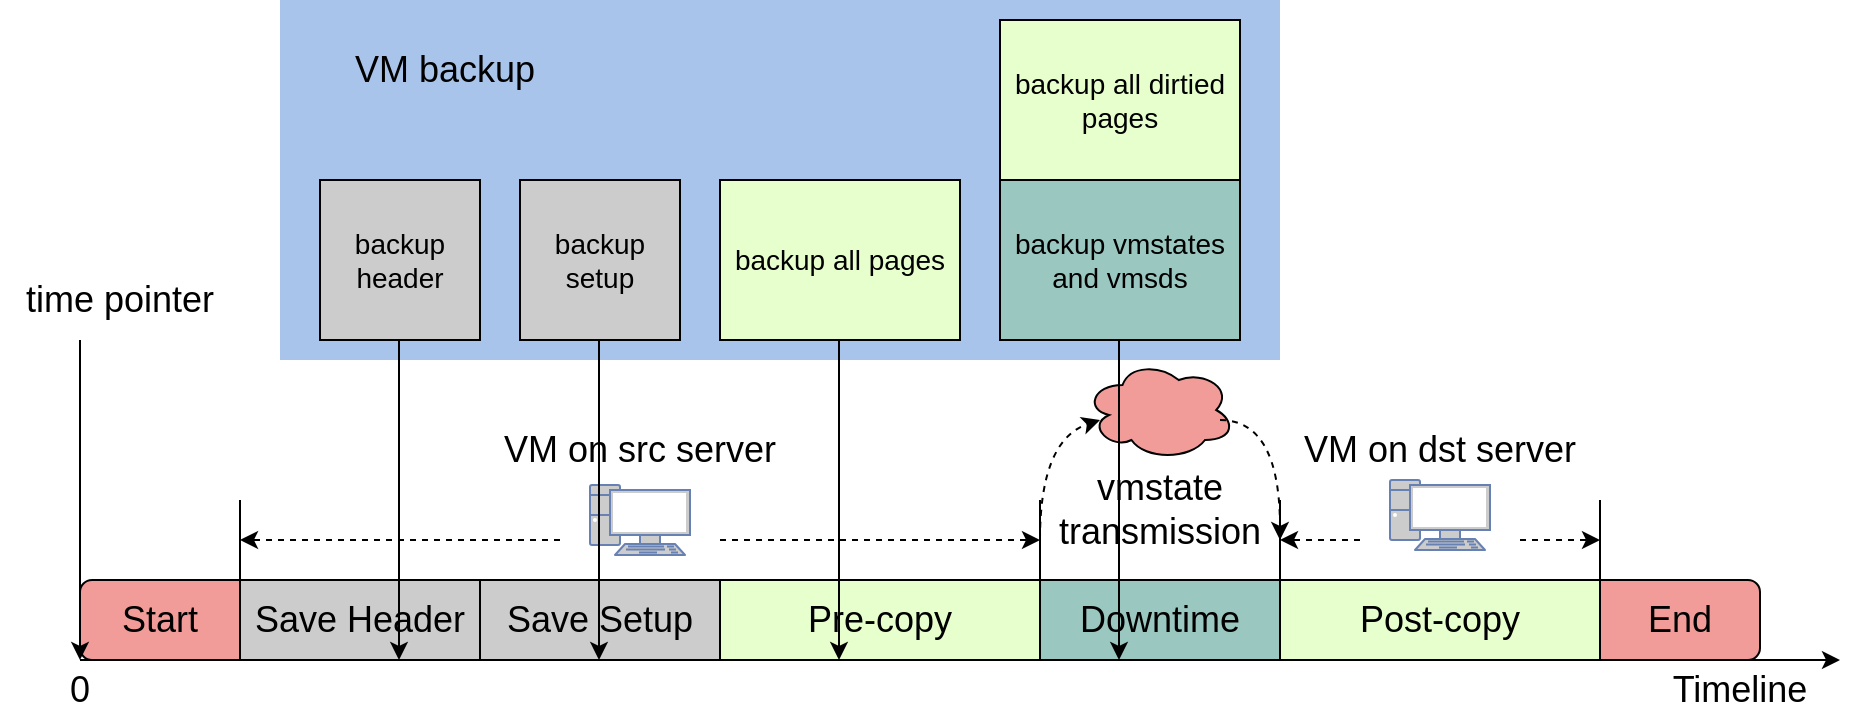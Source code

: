 <mxfile version="20.4.1" type="github"><diagram id="xbdcwXHPQUHZUbyYT70E" name="第 1 页"><mxGraphModel dx="735" dy="1637" grid="1" gridSize="10" guides="1" tooltips="1" connect="1" arrows="1" fold="1" page="1" pageScale="1" pageWidth="827" pageHeight="1169" math="0" shadow="0"><root><mxCell id="0"/><mxCell id="1" parent="0"/><mxCell id="qUBD2IH8IKCdjNRNr7ge-23" value="" style="rounded=0;whiteSpace=wrap;html=1;fontSize=18;fillColor=#A9C4EB;dashed=1;strokeColor=none;" parent="1" vertex="1"><mxGeometry x="220" y="-10" width="500" height="180" as="geometry"/></mxCell><mxCell id="_aCOL6AofIa1MBWSSgmZ-10" value="" style="rounded=1;whiteSpace=wrap;html=1;fontSize=18;fillColor=#F19C99;" parent="1" vertex="1"><mxGeometry x="840" y="280" width="120" height="40" as="geometry"/></mxCell><mxCell id="_aCOL6AofIa1MBWSSgmZ-1" value="" style="rounded=1;whiteSpace=wrap;html=1;fillColor=#F19C99;" parent="1" vertex="1"><mxGeometry x="120" y="280" width="120" height="40" as="geometry"/></mxCell><mxCell id="_aCOL6AofIa1MBWSSgmZ-2" value="&lt;font style=&quot;font-size: 18px;&quot;&gt;Start&lt;/font&gt;" style="text;html=1;strokeColor=none;fillColor=none;align=center;verticalAlign=middle;whiteSpace=wrap;rounded=0;" parent="1" vertex="1"><mxGeometry x="130" y="285" width="60" height="30" as="geometry"/></mxCell><mxCell id="_aCOL6AofIa1MBWSSgmZ-3" value="Save Header" style="rounded=0;whiteSpace=wrap;html=1;fontSize=18;fillColor=#CCCCCC;" parent="1" vertex="1"><mxGeometry x="200" y="280" width="120" height="40" as="geometry"/></mxCell><mxCell id="_aCOL6AofIa1MBWSSgmZ-4" value="Save Setup" style="rounded=0;whiteSpace=wrap;html=1;fontSize=18;fillColor=#CCCCCC;" parent="1" vertex="1"><mxGeometry x="320" y="280" width="120" height="40" as="geometry"/></mxCell><mxCell id="_aCOL6AofIa1MBWSSgmZ-6" value="" style="endArrow=classic;html=1;rounded=0;fontSize=18;" parent="1" edge="1"><mxGeometry width="50" height="50" relative="1" as="geometry"><mxPoint x="120" y="320" as="sourcePoint"/><mxPoint x="1000" y="320" as="targetPoint"/></mxGeometry></mxCell><mxCell id="_aCOL6AofIa1MBWSSgmZ-7" value="Pre-copy" style="rounded=0;whiteSpace=wrap;html=1;fontSize=18;fillColor=#E6FFCC;" parent="1" vertex="1"><mxGeometry x="440" y="280" width="160" height="40" as="geometry"/></mxCell><mxCell id="_aCOL6AofIa1MBWSSgmZ-8" value="Downtime" style="rounded=0;whiteSpace=wrap;html=1;fontSize=18;fillColor=#9AC7BF;" parent="1" vertex="1"><mxGeometry x="600" y="280" width="120" height="40" as="geometry"/></mxCell><mxCell id="_aCOL6AofIa1MBWSSgmZ-9" value="Post-copy" style="rounded=0;whiteSpace=wrap;html=1;fontSize=18;fillColor=#E6FFCC;" parent="1" vertex="1"><mxGeometry x="720" y="280" width="160" height="40" as="geometry"/></mxCell><mxCell id="_aCOL6AofIa1MBWSSgmZ-11" value="&lt;font style=&quot;font-size: 18px;&quot;&gt;End&lt;/font&gt;" style="text;html=1;strokeColor=none;fillColor=none;align=center;verticalAlign=middle;whiteSpace=wrap;rounded=0;" parent="1" vertex="1"><mxGeometry x="890" y="285" width="60" height="30" as="geometry"/></mxCell><mxCell id="_aCOL6AofIa1MBWSSgmZ-12" value="Timeline" style="text;html=1;strokeColor=none;fillColor=none;align=center;verticalAlign=middle;whiteSpace=wrap;rounded=0;fontSize=18;" parent="1" vertex="1"><mxGeometry x="900" y="320" width="100" height="30" as="geometry"/></mxCell><mxCell id="_aCOL6AofIa1MBWSSgmZ-13" value="" style="fontColor=#0066CC;verticalAlign=top;verticalLabelPosition=bottom;labelPosition=center;align=center;html=1;outlineConnect=0;fillColor=#CCCCCC;strokeColor=#6881B3;gradientColor=none;gradientDirection=north;strokeWidth=2;shape=mxgraph.networks.pc;fontSize=18;" parent="1" vertex="1"><mxGeometry x="375" y="232.5" width="50" height="35" as="geometry"/></mxCell><mxCell id="_aCOL6AofIa1MBWSSgmZ-14" value="" style="endArrow=none;html=1;rounded=0;fontSize=18;" parent="1" edge="1"><mxGeometry width="50" height="50" relative="1" as="geometry"><mxPoint x="200" y="280" as="sourcePoint"/><mxPoint x="200" y="240" as="targetPoint"/></mxGeometry></mxCell><mxCell id="_aCOL6AofIa1MBWSSgmZ-15" value="" style="endArrow=none;html=1;rounded=0;fontSize=18;" parent="1" edge="1"><mxGeometry width="50" height="50" relative="1" as="geometry"><mxPoint x="600" y="280" as="sourcePoint"/><mxPoint x="600" y="240" as="targetPoint"/></mxGeometry></mxCell><mxCell id="_aCOL6AofIa1MBWSSgmZ-16" value="VM on src server" style="text;html=1;strokeColor=none;fillColor=none;align=center;verticalAlign=middle;whiteSpace=wrap;rounded=0;fontSize=18;" parent="1" vertex="1"><mxGeometry x="320" y="200" width="160" height="30" as="geometry"/></mxCell><mxCell id="_aCOL6AofIa1MBWSSgmZ-17" value="" style="endArrow=classic;html=1;rounded=0;fontSize=18;dashed=1;" parent="1" edge="1"><mxGeometry width="50" height="50" relative="1" as="geometry"><mxPoint x="360" y="260" as="sourcePoint"/><mxPoint x="200" y="260" as="targetPoint"/></mxGeometry></mxCell><mxCell id="_aCOL6AofIa1MBWSSgmZ-18" value="" style="endArrow=classic;html=1;rounded=0;fontSize=18;dashed=1;" parent="1" edge="1"><mxGeometry width="50" height="50" relative="1" as="geometry"><mxPoint x="440" y="260" as="sourcePoint"/><mxPoint x="600" y="260" as="targetPoint"/></mxGeometry></mxCell><mxCell id="_aCOL6AofIa1MBWSSgmZ-19" value="" style="endArrow=none;html=1;rounded=0;fontSize=18;" parent="1" edge="1"><mxGeometry width="50" height="50" relative="1" as="geometry"><mxPoint x="720" y="280" as="sourcePoint"/><mxPoint x="720" y="240" as="targetPoint"/></mxGeometry></mxCell><mxCell id="_aCOL6AofIa1MBWSSgmZ-20" value="" style="endArrow=none;html=1;rounded=0;fontSize=18;" parent="1" edge="1"><mxGeometry width="50" height="50" relative="1" as="geometry"><mxPoint x="880" y="280" as="sourcePoint"/><mxPoint x="880" y="240" as="targetPoint"/></mxGeometry></mxCell><mxCell id="_aCOL6AofIa1MBWSSgmZ-21" value="" style="fontColor=#0066CC;verticalAlign=top;verticalLabelPosition=bottom;labelPosition=center;align=center;html=1;outlineConnect=0;fillColor=#CCCCCC;strokeColor=#6881B3;gradientColor=none;gradientDirection=north;strokeWidth=2;shape=mxgraph.networks.pc;fontSize=18;" parent="1" vertex="1"><mxGeometry x="775" y="230" width="50" height="35" as="geometry"/></mxCell><mxCell id="_aCOL6AofIa1MBWSSgmZ-22" value="" style="endArrow=classic;html=1;rounded=0;fontSize=18;dashed=1;" parent="1" edge="1"><mxGeometry width="50" height="50" relative="1" as="geometry"><mxPoint x="760" y="260" as="sourcePoint"/><mxPoint x="720" y="260" as="targetPoint"/></mxGeometry></mxCell><mxCell id="_aCOL6AofIa1MBWSSgmZ-23" value="" style="endArrow=classic;html=1;rounded=0;fontSize=18;dashed=1;" parent="1" edge="1"><mxGeometry width="50" height="50" relative="1" as="geometry"><mxPoint x="840" y="260" as="sourcePoint"/><mxPoint x="880" y="260" as="targetPoint"/></mxGeometry></mxCell><mxCell id="_aCOL6AofIa1MBWSSgmZ-24" value="VM on dst server" style="text;html=1;strokeColor=none;fillColor=none;align=center;verticalAlign=middle;whiteSpace=wrap;rounded=0;fontSize=18;" parent="1" vertex="1"><mxGeometry x="720" y="200" width="160" height="30" as="geometry"/></mxCell><mxCell id="_aCOL6AofIa1MBWSSgmZ-25" value="" style="ellipse;shape=cloud;whiteSpace=wrap;html=1;fontSize=18;fillColor=#F19C99;" parent="1" vertex="1"><mxGeometry x="622.5" y="170" width="75" height="50" as="geometry"/></mxCell><mxCell id="_aCOL6AofIa1MBWSSgmZ-26" value="" style="curved=1;endArrow=classic;html=1;rounded=0;fontSize=18;dashed=1;" parent="1" edge="1"><mxGeometry width="50" height="50" relative="1" as="geometry"><mxPoint x="600" y="260" as="sourcePoint"/><mxPoint x="630" y="200" as="targetPoint"/><Array as="points"><mxPoint x="600" y="210"/></Array></mxGeometry></mxCell><mxCell id="_aCOL6AofIa1MBWSSgmZ-28" value="" style="curved=1;endArrow=classic;html=1;rounded=0;dashed=1;fontSize=18;" parent="1" edge="1"><mxGeometry width="50" height="50" relative="1" as="geometry"><mxPoint x="690" y="200" as="sourcePoint"/><mxPoint x="720" y="260" as="targetPoint"/><Array as="points"><mxPoint x="720" y="200"/></Array></mxGeometry></mxCell><mxCell id="_aCOL6AofIa1MBWSSgmZ-29" value="vmstate transmission" style="text;html=1;strokeColor=none;fillColor=none;align=center;verticalAlign=middle;whiteSpace=wrap;rounded=0;fontSize=18;" parent="1" vertex="1"><mxGeometry x="630" y="230" width="60" height="30" as="geometry"/></mxCell><mxCell id="WvZuHLwOSjtssqFwPs-B-2" value="&lt;font style=&quot;font-size: 18px;&quot;&gt;0&lt;/font&gt;" style="text;html=1;strokeColor=none;fillColor=none;align=center;verticalAlign=middle;whiteSpace=wrap;rounded=0;" parent="1" vertex="1"><mxGeometry x="90" y="320" width="60" height="30" as="geometry"/></mxCell><mxCell id="WvZuHLwOSjtssqFwPs-B-3" value="time pointer" style="text;html=1;strokeColor=none;fillColor=none;align=center;verticalAlign=middle;whiteSpace=wrap;rounded=0;fontSize=18;" parent="1" vertex="1"><mxGeometry x="80" y="120" width="120" height="40" as="geometry"/></mxCell><mxCell id="Ytj0PdgWRgDravnHIEoL-1" value="" style="endArrow=classic;html=1;rounded=0;fontSize=18;entryX=0;entryY=1;entryDx=0;entryDy=0;" parent="1" target="_aCOL6AofIa1MBWSSgmZ-1" edge="1"><mxGeometry width="50" height="50" relative="1" as="geometry"><mxPoint x="120" y="160" as="sourcePoint"/><mxPoint x="170" y="150" as="targetPoint"/></mxGeometry></mxCell><mxCell id="qUBD2IH8IKCdjNRNr7ge-5" value="&lt;font style=&quot;font-size: 14px;&quot;&gt;backup &lt;br&gt;header&lt;/font&gt;" style="rounded=0;whiteSpace=wrap;html=1;fillColor=#CCCCCC;" parent="1" vertex="1"><mxGeometry x="240" y="80" width="80" height="80" as="geometry"/></mxCell><mxCell id="qUBD2IH8IKCdjNRNr7ge-6" value="&lt;font style=&quot;font-size: 14px;&quot;&gt;backup&lt;br&gt;setup&lt;/font&gt;" style="rounded=0;whiteSpace=wrap;html=1;fillColor=#CCCCCC;" parent="1" vertex="1"><mxGeometry x="340" y="80" width="80" height="80" as="geometry"/></mxCell><mxCell id="qUBD2IH8IKCdjNRNr7ge-7" value="backup all pages" style="rounded=0;whiteSpace=wrap;html=1;fontSize=14;fillColor=#E6FFCC;" parent="1" vertex="1"><mxGeometry x="440" y="80" width="120" height="80" as="geometry"/></mxCell><mxCell id="qUBD2IH8IKCdjNRNr7ge-8" value="backup all dirtied pages" style="rounded=0;whiteSpace=wrap;html=1;fontSize=14;fillColor=#E6FFCC;" parent="1" vertex="1"><mxGeometry x="580" width="120" height="80" as="geometry"/></mxCell><mxCell id="qUBD2IH8IKCdjNRNr7ge-10" value="backup vmstates and vmsds" style="rounded=0;whiteSpace=wrap;html=1;fontSize=14;fillColor=#9AC7BF;" parent="1" vertex="1"><mxGeometry x="580" y="80" width="120" height="80" as="geometry"/></mxCell><mxCell id="qUBD2IH8IKCdjNRNr7ge-12" value="" style="endArrow=classic;html=1;rounded=0;fontSize=18;entryX=0;entryY=1;entryDx=0;entryDy=0;" parent="1" edge="1"><mxGeometry width="50" height="50" relative="1" as="geometry"><mxPoint x="279.5" y="160" as="sourcePoint"/><mxPoint x="279.5" y="320" as="targetPoint"/></mxGeometry></mxCell><mxCell id="qUBD2IH8IKCdjNRNr7ge-15" value="" style="endArrow=classic;html=1;rounded=0;fontSize=18;entryX=0;entryY=1;entryDx=0;entryDy=0;" parent="1" edge="1"><mxGeometry width="50" height="50" relative="1" as="geometry"><mxPoint x="379.5" y="160" as="sourcePoint"/><mxPoint x="379.5" y="320" as="targetPoint"/></mxGeometry></mxCell><mxCell id="qUBD2IH8IKCdjNRNr7ge-18" value="" style="endArrow=classic;html=1;rounded=0;fontSize=18;entryX=0;entryY=1;entryDx=0;entryDy=0;" parent="1" edge="1"><mxGeometry width="50" height="50" relative="1" as="geometry"><mxPoint x="499.5" y="160" as="sourcePoint"/><mxPoint x="499.5" y="320" as="targetPoint"/></mxGeometry></mxCell><mxCell id="qUBD2IH8IKCdjNRNr7ge-21" value="" style="endArrow=classic;html=1;rounded=0;fontSize=18;entryX=0;entryY=1;entryDx=0;entryDy=0;" parent="1" edge="1"><mxGeometry width="50" height="50" relative="1" as="geometry"><mxPoint x="639.5" y="160" as="sourcePoint"/><mxPoint x="639.5" y="320" as="targetPoint"/></mxGeometry></mxCell><mxCell id="qUBD2IH8IKCdjNRNr7ge-24" value="VM backup" style="text;html=1;strokeColor=none;fillColor=none;align=center;verticalAlign=middle;whiteSpace=wrap;rounded=0;dashed=1;fontSize=18;" parent="1" vertex="1"><mxGeometry x="230" y="10" width="145" height="30" as="geometry"/></mxCell></root></mxGraphModel></diagram></mxfile>